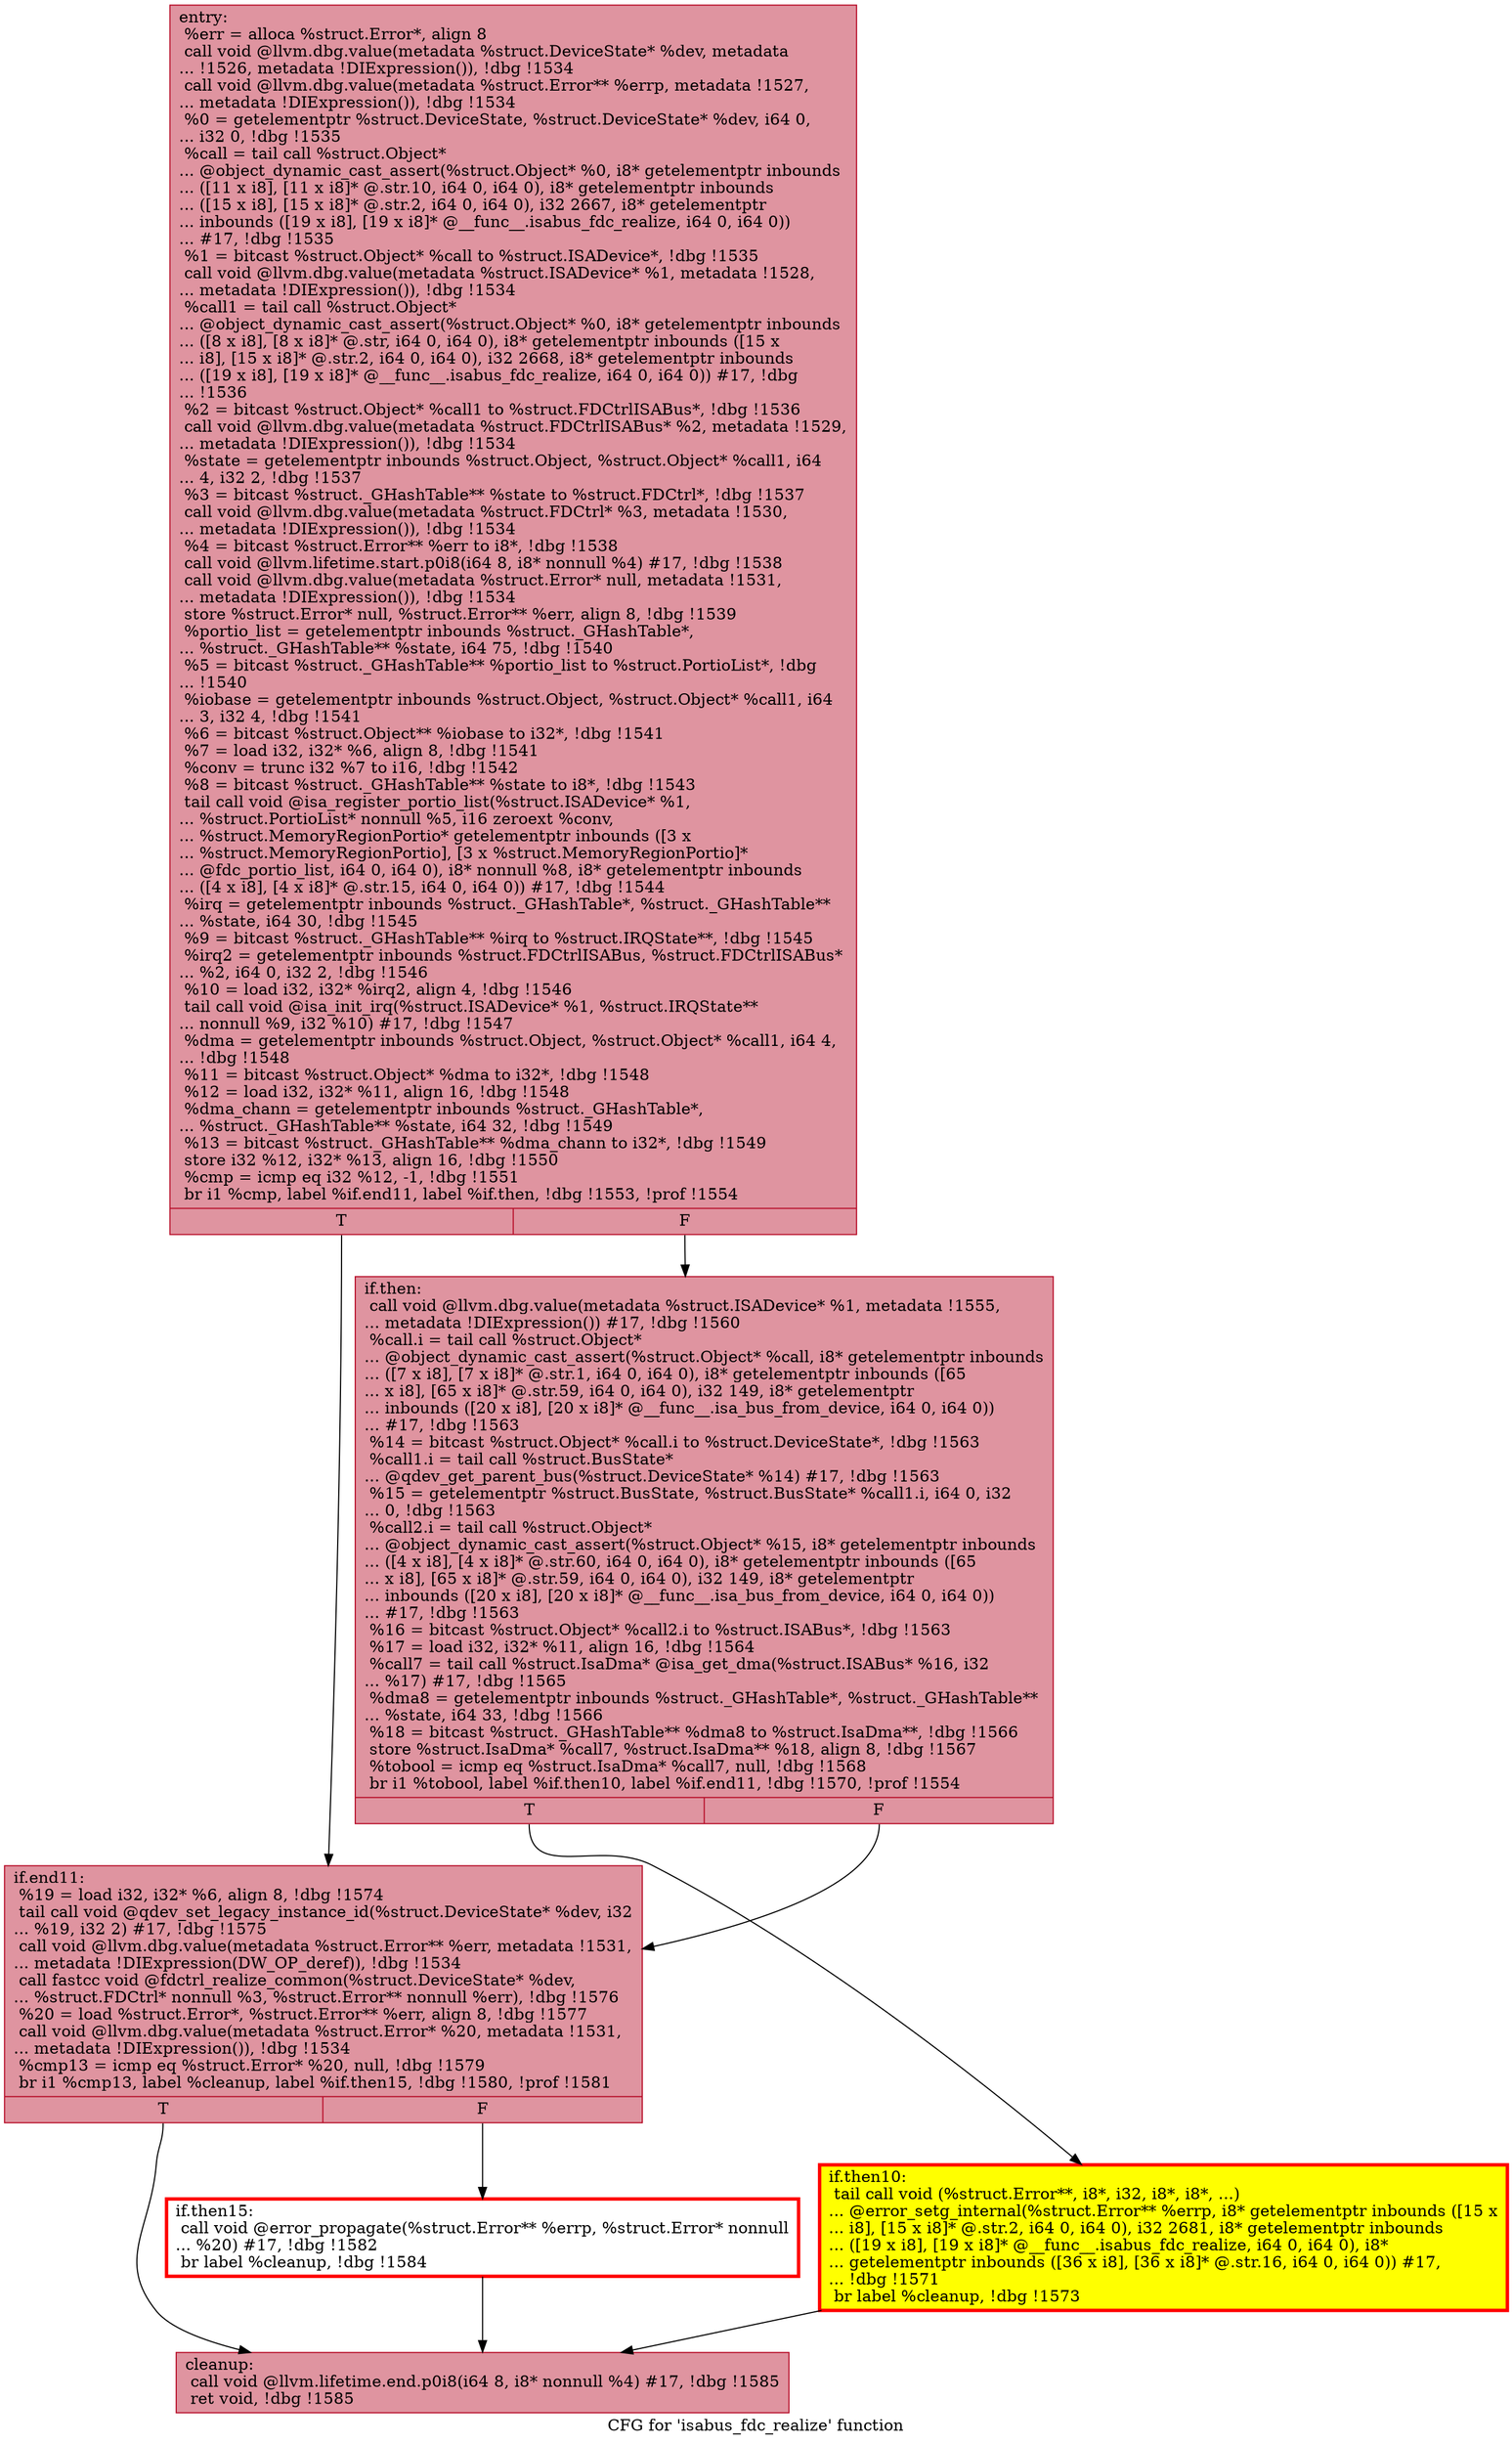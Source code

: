 digraph "CFG for 'isabus_fdc_realize' function" {
	label="CFG for 'isabus_fdc_realize' function";

	Node0x55f140a44ae0 [shape=record,color="#b70d28ff", style=filled, fillcolor="#b70d2870",label="{entry:\l  %err = alloca %struct.Error*, align 8\l  call void @llvm.dbg.value(metadata %struct.DeviceState* %dev, metadata\l... !1526, metadata !DIExpression()), !dbg !1534\l  call void @llvm.dbg.value(metadata %struct.Error** %errp, metadata !1527,\l... metadata !DIExpression()), !dbg !1534\l  %0 = getelementptr %struct.DeviceState, %struct.DeviceState* %dev, i64 0,\l... i32 0, !dbg !1535\l  %call = tail call %struct.Object*\l... @object_dynamic_cast_assert(%struct.Object* %0, i8* getelementptr inbounds\l... ([11 x i8], [11 x i8]* @.str.10, i64 0, i64 0), i8* getelementptr inbounds\l... ([15 x i8], [15 x i8]* @.str.2, i64 0, i64 0), i32 2667, i8* getelementptr\l... inbounds ([19 x i8], [19 x i8]* @__func__.isabus_fdc_realize, i64 0, i64 0))\l... #17, !dbg !1535\l  %1 = bitcast %struct.Object* %call to %struct.ISADevice*, !dbg !1535\l  call void @llvm.dbg.value(metadata %struct.ISADevice* %1, metadata !1528,\l... metadata !DIExpression()), !dbg !1534\l  %call1 = tail call %struct.Object*\l... @object_dynamic_cast_assert(%struct.Object* %0, i8* getelementptr inbounds\l... ([8 x i8], [8 x i8]* @.str, i64 0, i64 0), i8* getelementptr inbounds ([15 x\l... i8], [15 x i8]* @.str.2, i64 0, i64 0), i32 2668, i8* getelementptr inbounds\l... ([19 x i8], [19 x i8]* @__func__.isabus_fdc_realize, i64 0, i64 0)) #17, !dbg\l... !1536\l  %2 = bitcast %struct.Object* %call1 to %struct.FDCtrlISABus*, !dbg !1536\l  call void @llvm.dbg.value(metadata %struct.FDCtrlISABus* %2, metadata !1529,\l... metadata !DIExpression()), !dbg !1534\l  %state = getelementptr inbounds %struct.Object, %struct.Object* %call1, i64\l... 4, i32 2, !dbg !1537\l  %3 = bitcast %struct._GHashTable** %state to %struct.FDCtrl*, !dbg !1537\l  call void @llvm.dbg.value(metadata %struct.FDCtrl* %3, metadata !1530,\l... metadata !DIExpression()), !dbg !1534\l  %4 = bitcast %struct.Error** %err to i8*, !dbg !1538\l  call void @llvm.lifetime.start.p0i8(i64 8, i8* nonnull %4) #17, !dbg !1538\l  call void @llvm.dbg.value(metadata %struct.Error* null, metadata !1531,\l... metadata !DIExpression()), !dbg !1534\l  store %struct.Error* null, %struct.Error** %err, align 8, !dbg !1539\l  %portio_list = getelementptr inbounds %struct._GHashTable*,\l... %struct._GHashTable** %state, i64 75, !dbg !1540\l  %5 = bitcast %struct._GHashTable** %portio_list to %struct.PortioList*, !dbg\l... !1540\l  %iobase = getelementptr inbounds %struct.Object, %struct.Object* %call1, i64\l... 3, i32 4, !dbg !1541\l  %6 = bitcast %struct.Object** %iobase to i32*, !dbg !1541\l  %7 = load i32, i32* %6, align 8, !dbg !1541\l  %conv = trunc i32 %7 to i16, !dbg !1542\l  %8 = bitcast %struct._GHashTable** %state to i8*, !dbg !1543\l  tail call void @isa_register_portio_list(%struct.ISADevice* %1,\l... %struct.PortioList* nonnull %5, i16 zeroext %conv,\l... %struct.MemoryRegionPortio* getelementptr inbounds ([3 x\l... %struct.MemoryRegionPortio], [3 x %struct.MemoryRegionPortio]*\l... @fdc_portio_list, i64 0, i64 0), i8* nonnull %8, i8* getelementptr inbounds\l... ([4 x i8], [4 x i8]* @.str.15, i64 0, i64 0)) #17, !dbg !1544\l  %irq = getelementptr inbounds %struct._GHashTable*, %struct._GHashTable**\l... %state, i64 30, !dbg !1545\l  %9 = bitcast %struct._GHashTable** %irq to %struct.IRQState**, !dbg !1545\l  %irq2 = getelementptr inbounds %struct.FDCtrlISABus, %struct.FDCtrlISABus*\l... %2, i64 0, i32 2, !dbg !1546\l  %10 = load i32, i32* %irq2, align 4, !dbg !1546\l  tail call void @isa_init_irq(%struct.ISADevice* %1, %struct.IRQState**\l... nonnull %9, i32 %10) #17, !dbg !1547\l  %dma = getelementptr inbounds %struct.Object, %struct.Object* %call1, i64 4,\l... !dbg !1548\l  %11 = bitcast %struct.Object* %dma to i32*, !dbg !1548\l  %12 = load i32, i32* %11, align 16, !dbg !1548\l  %dma_chann = getelementptr inbounds %struct._GHashTable*,\l... %struct._GHashTable** %state, i64 32, !dbg !1549\l  %13 = bitcast %struct._GHashTable** %dma_chann to i32*, !dbg !1549\l  store i32 %12, i32* %13, align 16, !dbg !1550\l  %cmp = icmp eq i32 %12, -1, !dbg !1551\l  br i1 %cmp, label %if.end11, label %if.then, !dbg !1553, !prof !1554\l|{<s0>T|<s1>F}}"];
	Node0x55f140a44ae0:s0 -> Node0x55f14104f990;
	Node0x55f140a44ae0:s1 -> Node0x55f140fdad60;
	Node0x55f140fdad60 [shape=record,color="#b70d28ff", style=filled, fillcolor="#b70d2870",label="{if.then:                                          \l  call void @llvm.dbg.value(metadata %struct.ISADevice* %1, metadata !1555,\l... metadata !DIExpression()) #17, !dbg !1560\l  %call.i = tail call %struct.Object*\l... @object_dynamic_cast_assert(%struct.Object* %call, i8* getelementptr inbounds\l... ([7 x i8], [7 x i8]* @.str.1, i64 0, i64 0), i8* getelementptr inbounds ([65\l... x i8], [65 x i8]* @.str.59, i64 0, i64 0), i32 149, i8* getelementptr\l... inbounds ([20 x i8], [20 x i8]* @__func__.isa_bus_from_device, i64 0, i64 0))\l... #17, !dbg !1563\l  %14 = bitcast %struct.Object* %call.i to %struct.DeviceState*, !dbg !1563\l  %call1.i = tail call %struct.BusState*\l... @qdev_get_parent_bus(%struct.DeviceState* %14) #17, !dbg !1563\l  %15 = getelementptr %struct.BusState, %struct.BusState* %call1.i, i64 0, i32\l... 0, !dbg !1563\l  %call2.i = tail call %struct.Object*\l... @object_dynamic_cast_assert(%struct.Object* %15, i8* getelementptr inbounds\l... ([4 x i8], [4 x i8]* @.str.60, i64 0, i64 0), i8* getelementptr inbounds ([65\l... x i8], [65 x i8]* @.str.59, i64 0, i64 0), i32 149, i8* getelementptr\l... inbounds ([20 x i8], [20 x i8]* @__func__.isa_bus_from_device, i64 0, i64 0))\l... #17, !dbg !1563\l  %16 = bitcast %struct.Object* %call2.i to %struct.ISABus*, !dbg !1563\l  %17 = load i32, i32* %11, align 16, !dbg !1564\l  %call7 = tail call %struct.IsaDma* @isa_get_dma(%struct.ISABus* %16, i32\l... %17) #17, !dbg !1565\l  %dma8 = getelementptr inbounds %struct._GHashTable*, %struct._GHashTable**\l... %state, i64 33, !dbg !1566\l  %18 = bitcast %struct._GHashTable** %dma8 to %struct.IsaDma**, !dbg !1566\l  store %struct.IsaDma* %call7, %struct.IsaDma** %18, align 8, !dbg !1567\l  %tobool = icmp eq %struct.IsaDma* %call7, null, !dbg !1568\l  br i1 %tobool, label %if.then10, label %if.end11, !dbg !1570, !prof !1554\l|{<s0>T|<s1>F}}"];
	Node0x55f140fdad60:s0 -> Node0x55f141051ad0;
	Node0x55f140fdad60:s1 -> Node0x55f14104f990;
	Node0x55f141051ad0 [shape=record,penwidth=3.0, style="filled", color="red", fillcolor="yellow",label="{if.then10:                                        \l  tail call void (%struct.Error**, i8*, i32, i8*, i8*, ...)\l... @error_setg_internal(%struct.Error** %errp, i8* getelementptr inbounds ([15 x\l... i8], [15 x i8]* @.str.2, i64 0, i64 0), i32 2681, i8* getelementptr inbounds\l... ([19 x i8], [19 x i8]* @__func__.isabus_fdc_realize, i64 0, i64 0), i8*\l... getelementptr inbounds ([36 x i8], [36 x i8]* @.str.16, i64 0, i64 0)) #17,\l... !dbg !1571\l  br label %cleanup, !dbg !1573\l}"];
	Node0x55f141051ad0 -> Node0x55f141054210;
	Node0x55f14104f990 [shape=record,color="#b70d28ff", style=filled, fillcolor="#b70d2870",label="{if.end11:                                         \l  %19 = load i32, i32* %6, align 8, !dbg !1574\l  tail call void @qdev_set_legacy_instance_id(%struct.DeviceState* %dev, i32\l... %19, i32 2) #17, !dbg !1575\l  call void @llvm.dbg.value(metadata %struct.Error** %err, metadata !1531,\l... metadata !DIExpression(DW_OP_deref)), !dbg !1534\l  call fastcc void @fdctrl_realize_common(%struct.DeviceState* %dev,\l... %struct.FDCtrl* nonnull %3, %struct.Error** nonnull %err), !dbg !1576\l  %20 = load %struct.Error*, %struct.Error** %err, align 8, !dbg !1577\l  call void @llvm.dbg.value(metadata %struct.Error* %20, metadata !1531,\l... metadata !DIExpression()), !dbg !1534\l  %cmp13 = icmp eq %struct.Error* %20, null, !dbg !1579\l  br i1 %cmp13, label %cleanup, label %if.then15, !dbg !1580, !prof !1581\l|{<s0>T|<s1>F}}"];
	Node0x55f14104f990:s0 -> Node0x55f141054210;
	Node0x55f14104f990:s1 -> Node0x55f140fee810;
	Node0x55f140fee810 [shape=record,penwidth=3.0, color="red",label="{if.then15:                                        \l  call void @error_propagate(%struct.Error** %errp, %struct.Error* nonnull\l... %20) #17, !dbg !1582\l  br label %cleanup, !dbg !1584\l}"];
	Node0x55f140fee810 -> Node0x55f141054210;
	Node0x55f141054210 [shape=record,color="#b70d28ff", style=filled, fillcolor="#b70d2870",label="{cleanup:                                          \l  call void @llvm.lifetime.end.p0i8(i64 8, i8* nonnull %4) #17, !dbg !1585\l  ret void, !dbg !1585\l}"];
}
